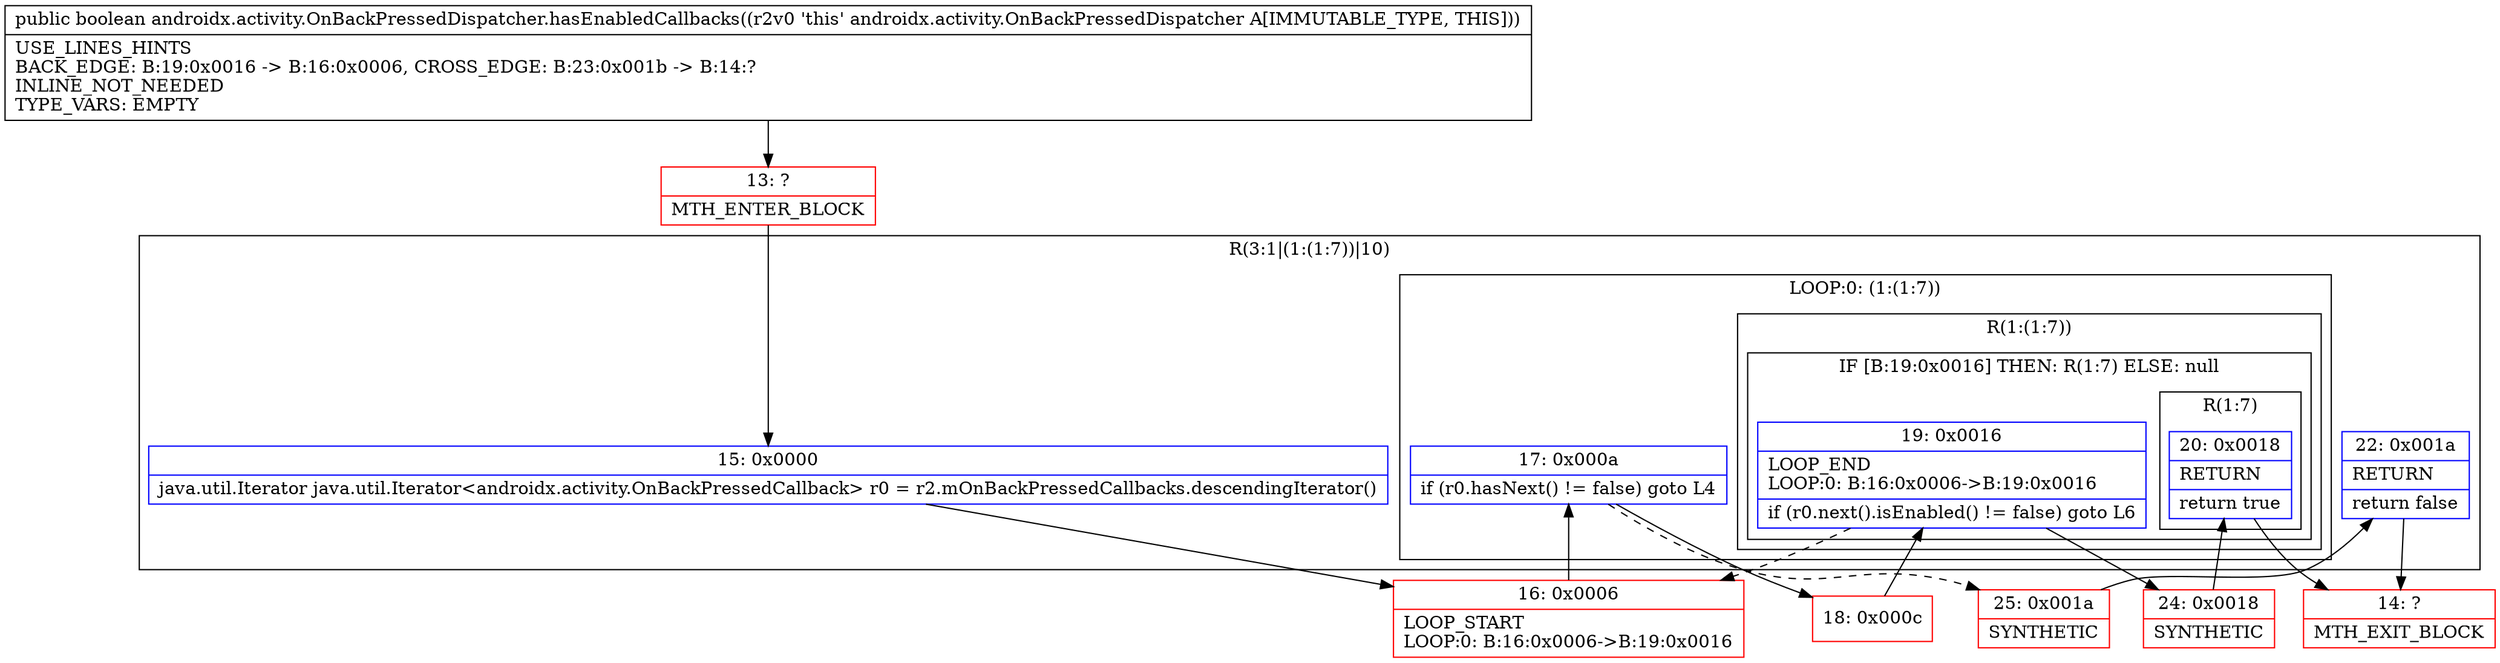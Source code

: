 digraph "CFG forandroidx.activity.OnBackPressedDispatcher.hasEnabledCallbacks()Z" {
subgraph cluster_Region_1220794892 {
label = "R(3:1|(1:(1:7))|10)";
node [shape=record,color=blue];
Node_15 [shape=record,label="{15\:\ 0x0000|java.util.Iterator java.util.Iterator\<androidx.activity.OnBackPressedCallback\> r0 = r2.mOnBackPressedCallbacks.descendingIterator()\l}"];
subgraph cluster_LoopRegion_1696161708 {
label = "LOOP:0: (1:(1:7))";
node [shape=record,color=blue];
Node_17 [shape=record,label="{17\:\ 0x000a|if (r0.hasNext() != false) goto L4\l}"];
subgraph cluster_Region_923275111 {
label = "R(1:(1:7))";
node [shape=record,color=blue];
subgraph cluster_IfRegion_2098290199 {
label = "IF [B:19:0x0016] THEN: R(1:7) ELSE: null";
node [shape=record,color=blue];
Node_19 [shape=record,label="{19\:\ 0x0016|LOOP_END\lLOOP:0: B:16:0x0006\-\>B:19:0x0016\l|if (r0.next().isEnabled() != false) goto L6\l}"];
subgraph cluster_Region_1954828303 {
label = "R(1:7)";
node [shape=record,color=blue];
Node_20 [shape=record,label="{20\:\ 0x0018|RETURN\l|return true\l}"];
}
}
}
}
Node_22 [shape=record,label="{22\:\ 0x001a|RETURN\l|return false\l}"];
}
Node_13 [shape=record,color=red,label="{13\:\ ?|MTH_ENTER_BLOCK\l}"];
Node_16 [shape=record,color=red,label="{16\:\ 0x0006|LOOP_START\lLOOP:0: B:16:0x0006\-\>B:19:0x0016\l}"];
Node_18 [shape=record,color=red,label="{18\:\ 0x000c}"];
Node_24 [shape=record,color=red,label="{24\:\ 0x0018|SYNTHETIC\l}"];
Node_14 [shape=record,color=red,label="{14\:\ ?|MTH_EXIT_BLOCK\l}"];
Node_25 [shape=record,color=red,label="{25\:\ 0x001a|SYNTHETIC\l}"];
MethodNode[shape=record,label="{public boolean androidx.activity.OnBackPressedDispatcher.hasEnabledCallbacks((r2v0 'this' androidx.activity.OnBackPressedDispatcher A[IMMUTABLE_TYPE, THIS]))  | USE_LINES_HINTS\lBACK_EDGE: B:19:0x0016 \-\> B:16:0x0006, CROSS_EDGE: B:23:0x001b \-\> B:14:?\lINLINE_NOT_NEEDED\lTYPE_VARS: EMPTY\l}"];
MethodNode -> Node_13;Node_15 -> Node_16;
Node_17 -> Node_18;
Node_17 -> Node_25[style=dashed];
Node_19 -> Node_16[style=dashed];
Node_19 -> Node_24;
Node_20 -> Node_14;
Node_22 -> Node_14;
Node_13 -> Node_15;
Node_16 -> Node_17;
Node_18 -> Node_19;
Node_24 -> Node_20;
Node_25 -> Node_22;
}

